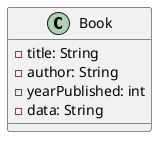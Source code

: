 @startuml
   class Book {
       - title: String
       - author: String
       - yearPublished: int
       - data: String
   }
   @enduml